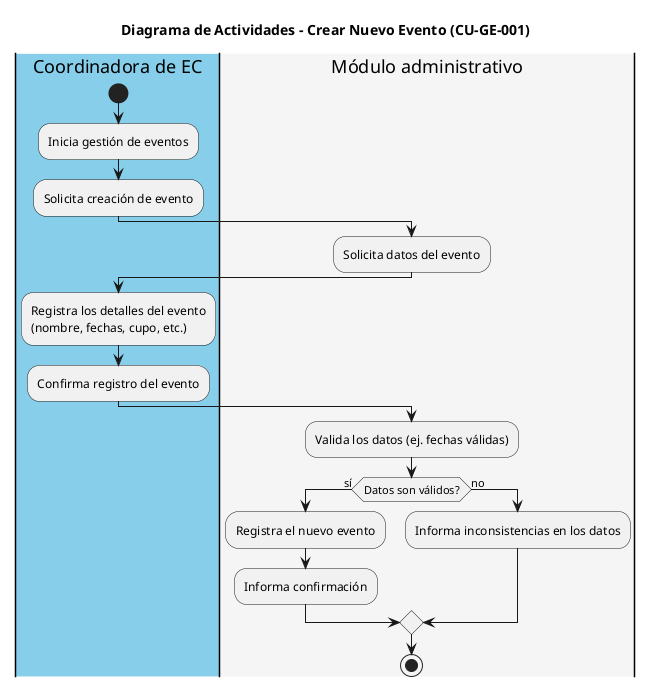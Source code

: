 @startuml CU-GE-001_Crear_Evento
title Diagrama de Actividades - Crear Nuevo Evento (CU-GE-001)

|#skyblue|Coordinadora de EC|
start
:Inicia gestión de eventos;
:Solicita creación de evento;

|#whitesmoke|Módulo administrativo|
:Solicita datos del evento;

|#skyblue|Coordinadora de EC|
:Registra los detalles del evento
(nombre, fechas, cupo, etc.);
:Confirma registro del evento;

|#whitesmoke|Módulo administrativo|
:Valida los datos (ej. fechas válidas);
if (Datos son válidos?) then (sí)
  :Registra el nuevo evento;
  :Informa confirmación;
else (no)
  :Informa inconsistencias en los datos;
endif
stop
@enduml